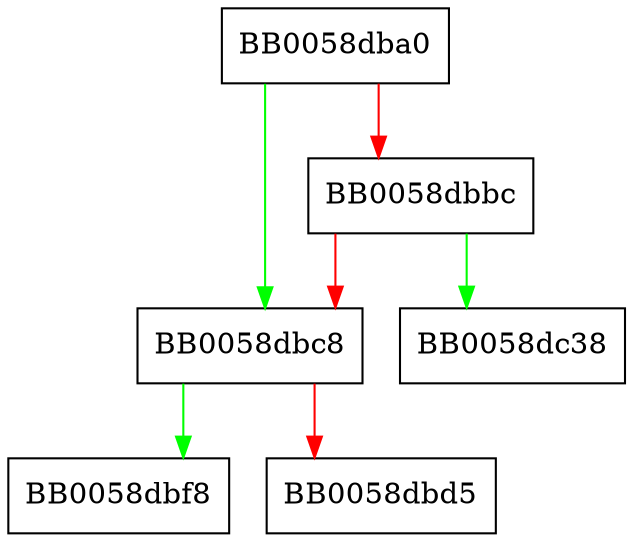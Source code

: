 digraph ossl_ec_scalar_mul_ladder {
  node [shape="box"];
  graph [splines=ortho];
  BB0058dba0 -> BB0058dbc8 [color="green"];
  BB0058dba0 -> BB0058dbbc [color="red"];
  BB0058dbbc -> BB0058dc38 [color="green"];
  BB0058dbbc -> BB0058dbc8 [color="red"];
  BB0058dbc8 -> BB0058dbf8 [color="green"];
  BB0058dbc8 -> BB0058dbd5 [color="red"];
}